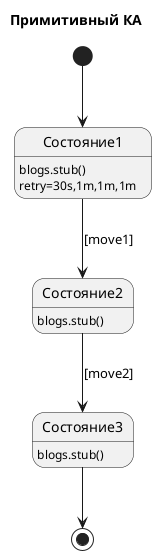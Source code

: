 @startuml

!$name = "scenario_without_handlers"
!$version = "1.0"

hide empty description

title Примитивный КА

state Состояние1: blogs.stub()
state Состояние1: retry=30s,1m,1m,1m

state Состояние2: blogs.stub()
state Состояние3: blogs.stub()

[*] --> Состояние1
Состояние1 --> Состояние2: [move1]
Состояние2 --> Состояние3: [move2]
Состояние3 --> [*]

@enduml